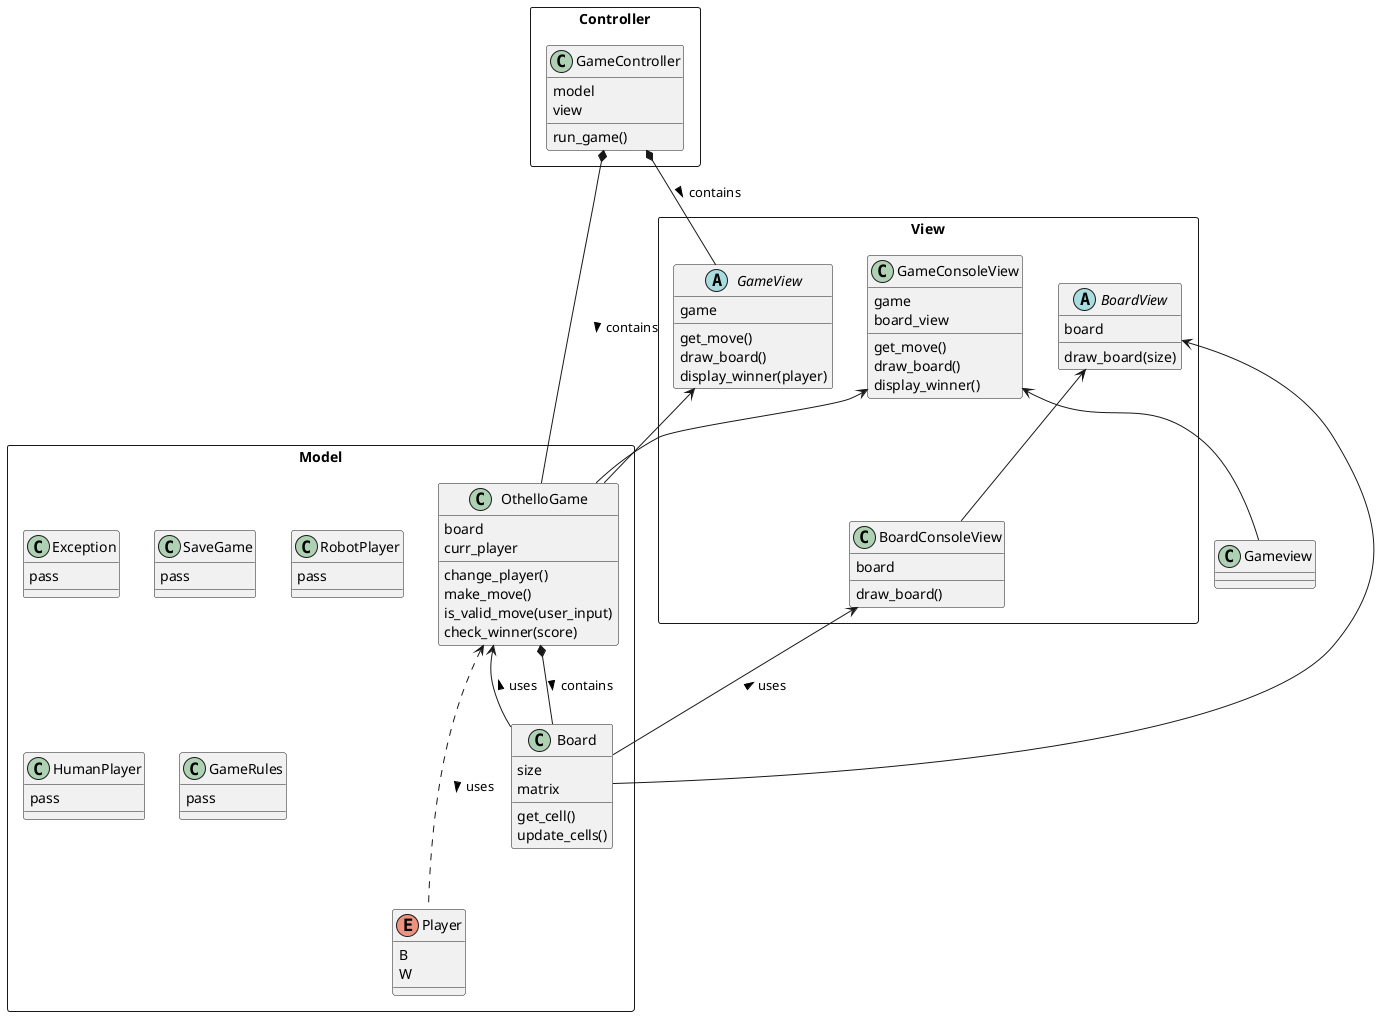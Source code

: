 @startuml Othello

package Model <<rectangle>>{
    class OthelloGame{
        board
        curr_player
        change_player()
        make_move()
        is_valid_move(user_input)
        check_winner(score)
    }
    class Board{
        size
        matrix
        get_cell()
        update_cells()
    }
    class Exception{
        pass
    }
    class SaveGame{
        pass
    }
    enum Player{
        B
        W 
    }
    class RobotPlayer{
        pass
    }
    class HumanPlayer{
        pass
    }
    class GameRules{
        pass
    }
}
package View <<rectangle>> {
    abstract class BoardView{
        board 
        draw_board(size)
    }
    abstract class GameView{
        game 
        get_move()
        draw_board()
        display_winner(player)
    }
    class BoardConsoleView{
        board 
        draw_board()
    }
    class GameConsoleView{
        game 
        board_view
        get_move()
        draw_board()
        display_winner()
    }
}
package Controller <<rectangle>>{
    class GameController{
        model 
        view
        run_game()
    }
}
OthelloGame *-- Board: contains >
OthelloGame <... Player: uses >
GameConsoleView <-- Gameview 
BoardView <-- BoardConsoleView
BoardConsoleView <-- Board: uses <
OthelloGame <-- Board: uses <
BoardView <-- Board 
GameController *-- OthelloGame: contains >
GameController *-- GameView: contains >
GameView <-- OthelloGame
GameConsoleView <-- OthelloGame

